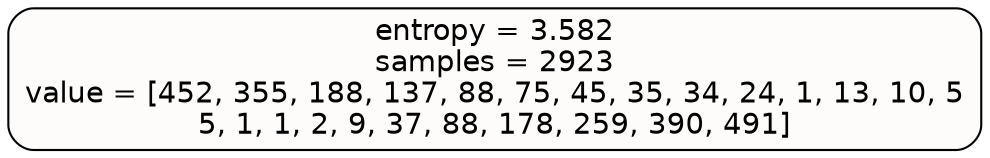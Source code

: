digraph Tree {
node [shape=box, style="filled, rounded", color="black", fontname=helvetica] ;
edge [fontname=helvetica] ;
0 [label=<entropy = 3.582<br/>samples = 2923<br/>value = [452, 355, 188, 137, 88, 75, 45, 35, 34, 24, 1, 13, 10, 5<br/>5, 1, 1, 2, 9, 37, 88, 178, 259, 390, 491]>, fillcolor="#e5563904"] ;
}